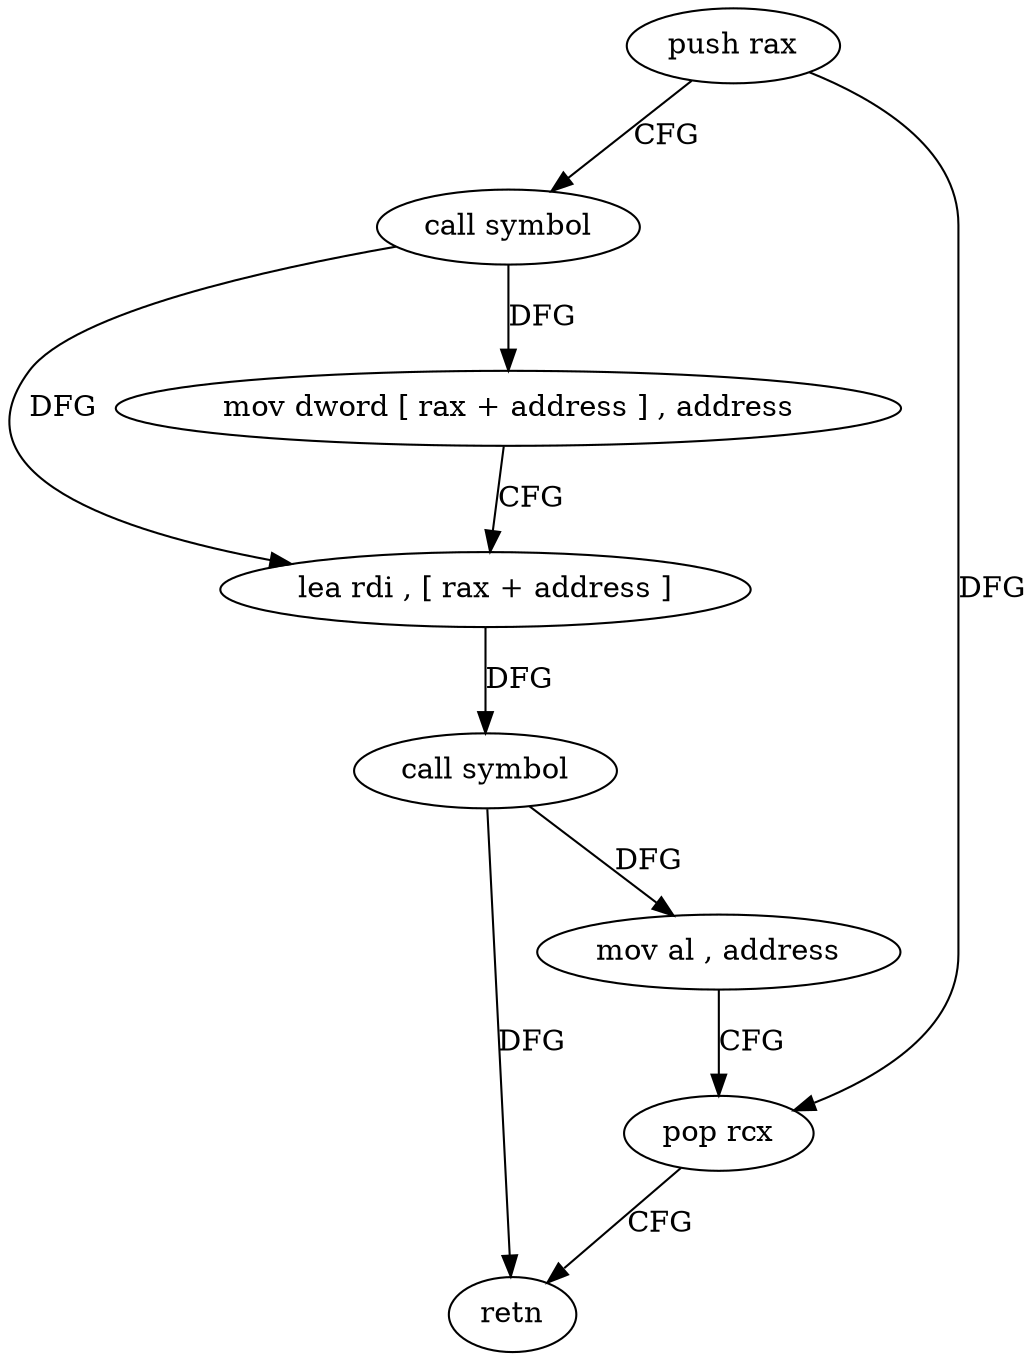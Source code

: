 digraph "func" {
"4238800" [label = "push rax" ]
"4238801" [label = "call symbol" ]
"4238806" [label = "mov dword [ rax + address ] , address" ]
"4238813" [label = "lea rdi , [ rax + address ]" ]
"4238817" [label = "call symbol" ]
"4238822" [label = "mov al , address" ]
"4238824" [label = "pop rcx" ]
"4238825" [label = "retn" ]
"4238800" -> "4238801" [ label = "CFG" ]
"4238800" -> "4238824" [ label = "DFG" ]
"4238801" -> "4238806" [ label = "DFG" ]
"4238801" -> "4238813" [ label = "DFG" ]
"4238806" -> "4238813" [ label = "CFG" ]
"4238813" -> "4238817" [ label = "DFG" ]
"4238817" -> "4238822" [ label = "DFG" ]
"4238817" -> "4238825" [ label = "DFG" ]
"4238822" -> "4238824" [ label = "CFG" ]
"4238824" -> "4238825" [ label = "CFG" ]
}
